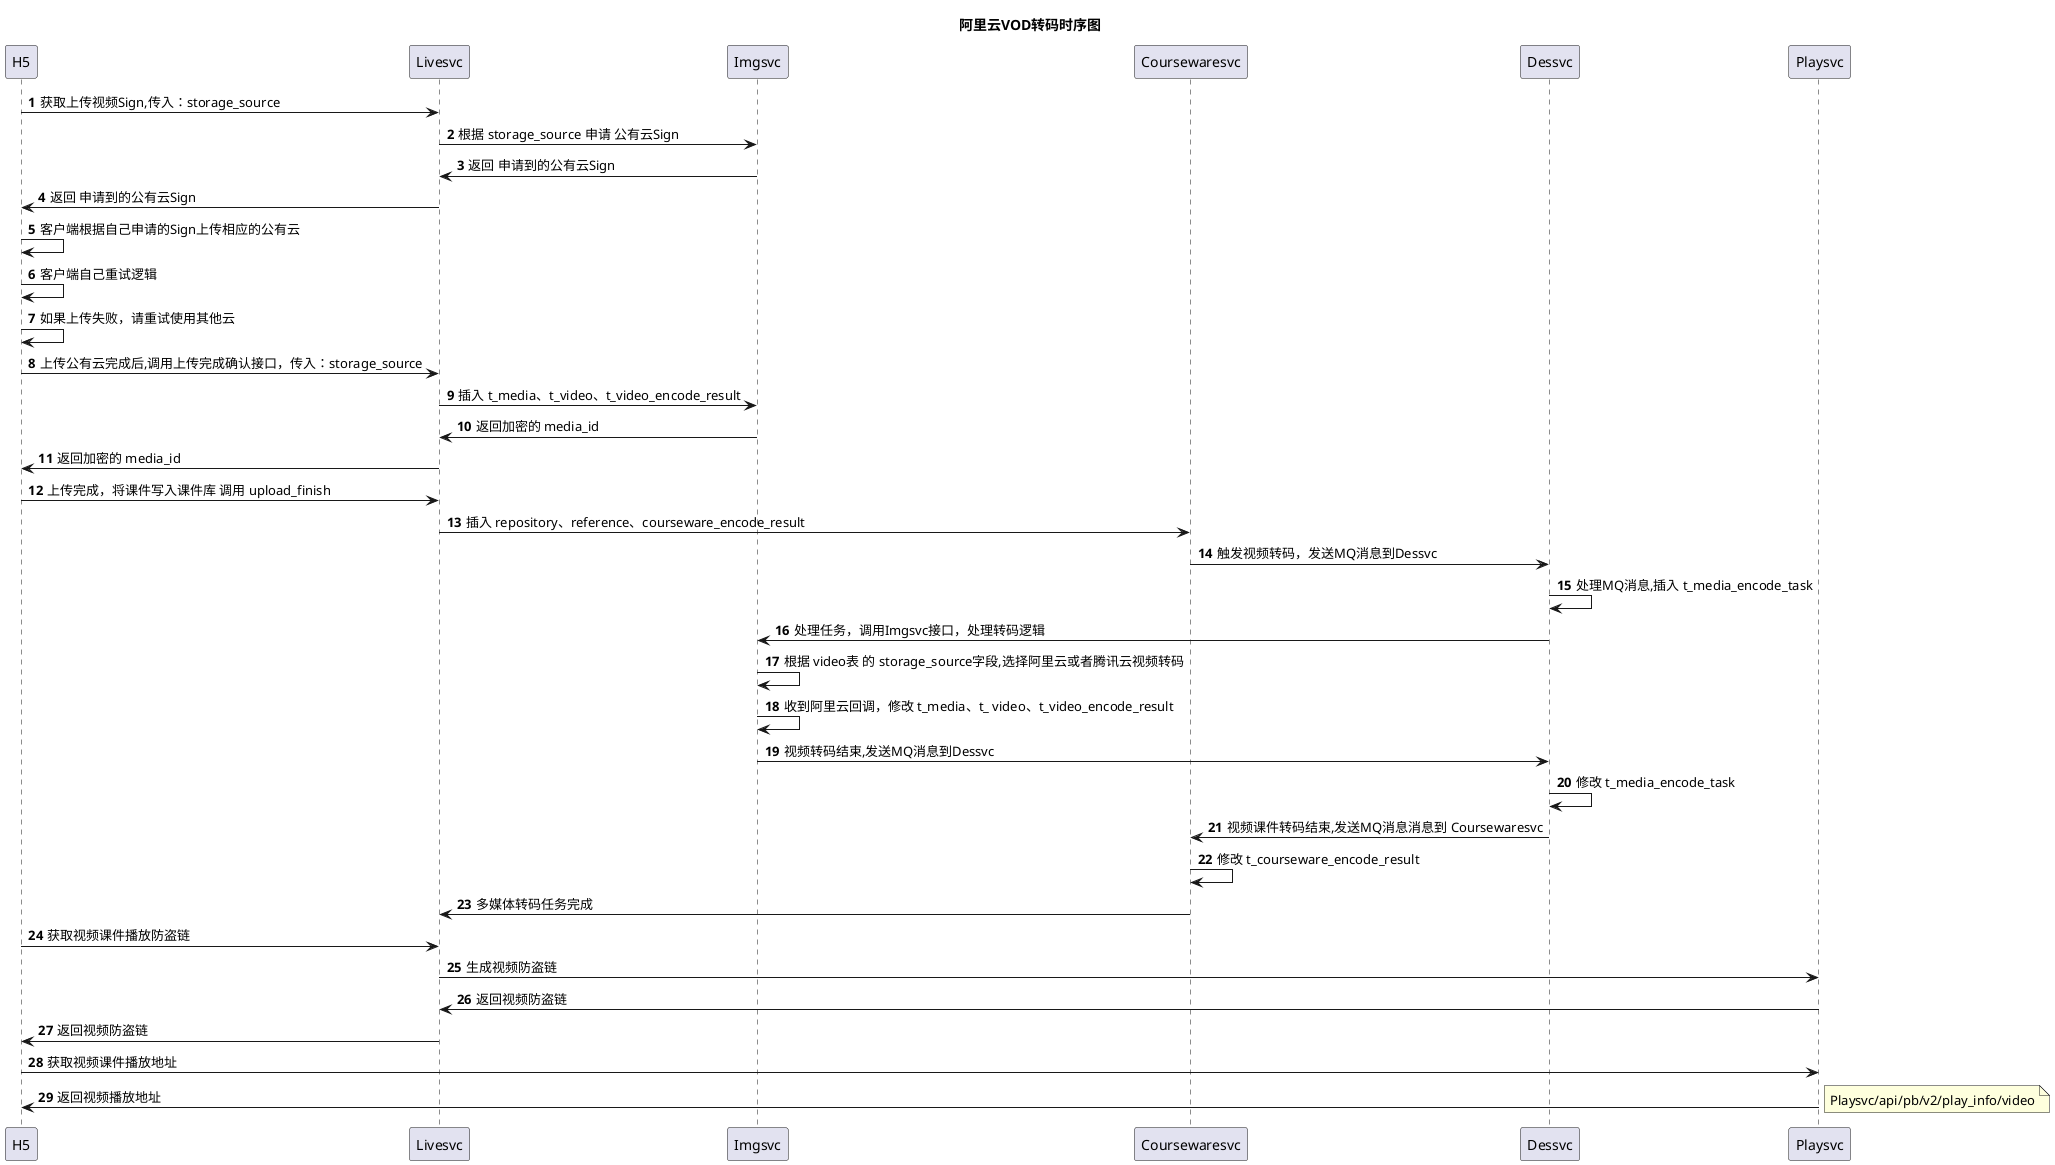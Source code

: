 @startuml
autonumber
title 阿里云VOD转码时序图
H5 -> Livesvc: 获取上传视频Sign,传入：storage_source
Livesvc -> Imgsvc: 根据 storage_source 申请 公有云Sign
Imgsvc -> Livesvc: 返回 申请到的公有云Sign
Livesvc -> H5: 返回 申请到的公有云Sign
H5 -> H5: 客户端根据自己申请的Sign上传相应的公有云
H5 -> H5: 客户端自己重试逻辑
H5 -> H5: 如果上传失败，请重试使用其他云
H5 -> Livesvc: 上传公有云完成后,调用上传完成确认接口，传入：storage_source
Livesvc -> Imgsvc: 插入 t_media、t_video、t_video_encode_result
Imgsvc -> Livesvc: 返回加密的 media_id
Livesvc -> H5: 返回加密的 media_id
H5 -> Livesvc: 上传完成，将课件写入课件库 调用 upload_finish
Livesvc -> Coursewaresvc:插入 repository、reference、courseware_encode_result
Coursewaresvc -> Dessvc:触发视频转码，发送MQ消息到Dessvc
Dessvc -> Dessvc: 处理MQ消息,插入 t_media_encode_task
Dessvc -> Imgsvc: 处理任务，调用Imgsvc接口，处理转码逻辑
Imgsvc -> Imgsvc: 根据 video表 的 storage_source字段,选择阿里云或者腾讯云视频转码
Imgsvc -> Imgsvc: 收到阿里云回调，修改 t_media、t_ video、t_video_encode_result
Imgsvc -> Dessvc: 视频转码结束,发送MQ消息到Dessvc
Dessvc -> Dessvc: 修改 t_media_encode_task
Dessvc -> Coursewaresvc: 视频课件转码结束,发送MQ消息消息到 Coursewaresvc
Coursewaresvc -> Coursewaresvc: 修改 t_courseware_encode_result
Coursewaresvc -> Livesvc:多媒体转码任务完成

H5 -> Livesvc: 获取视频课件播放防盗链
Livesvc -> Playsvc: 生成视频防盗链
Playsvc -> Livesvc: 返回视频防盗链
Livesvc -> H5: 返回视频防盗链
H5 -> Playsvc:  获取视频课件播放地址
Playsvc -> H5: 返回视频播放地址
note right:Playsvc/api/pb/v2/play_info/video
@enduml